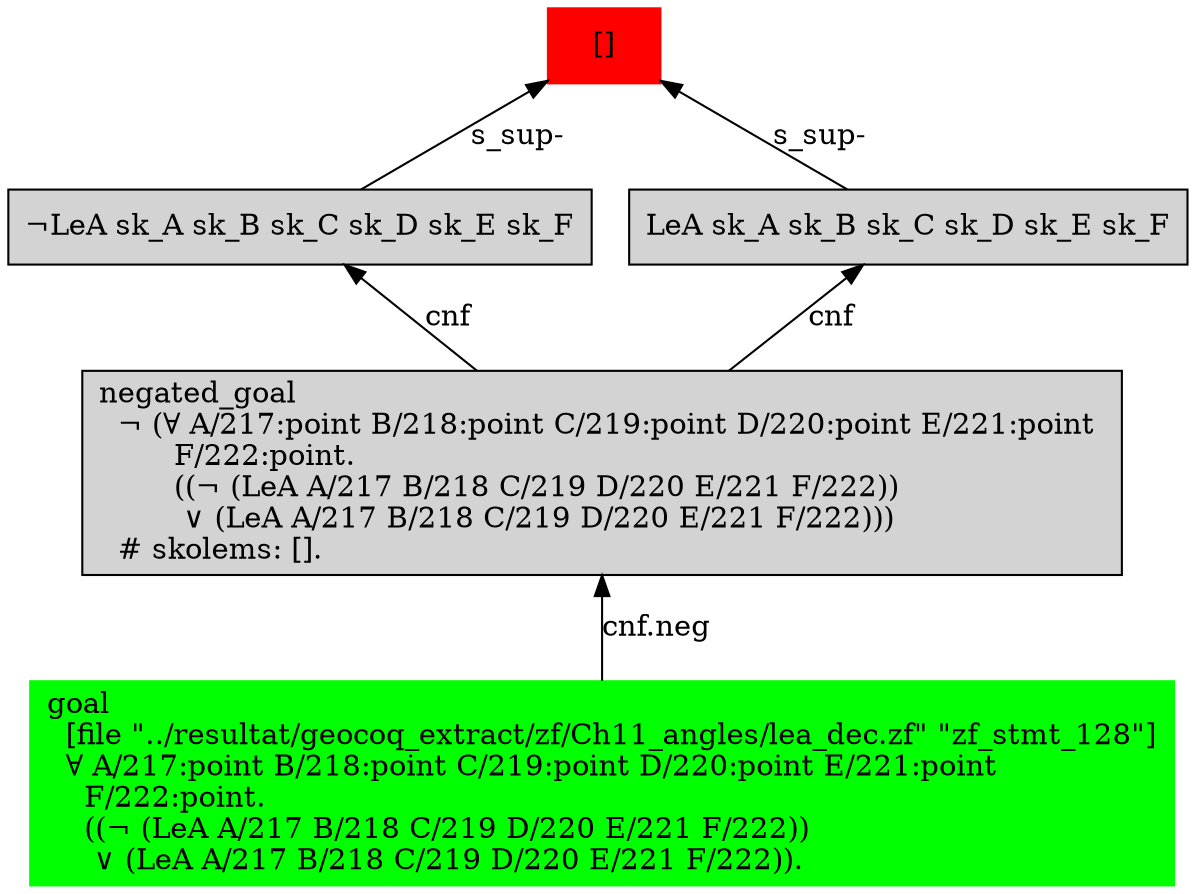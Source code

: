 digraph "unsat_graph" {
  vertex_0 [color=red, label="[]", shape=box, style=filled];
  vertex_0 -> vertex_1 [label="s_sup-\l", dir="back"];
  vertex_1 [shape=box, label="¬LeA sk_A sk_B sk_C sk_D sk_E sk_F\l", style=filled];
  vertex_1 -> vertex_2 [label="cnf", dir="back"];
  vertex_2 [shape=box, label="negated_goal\l  ¬ (∀ A/217:point B/218:point C/219:point D/220:point E/221:point \l        F/222:point.\l        ((¬ (LeA A/217 B/218 C/219 D/220 E/221 F/222))\l         ∨ (LeA A/217 B/218 C/219 D/220 E/221 F/222)))\l  # skolems: [].\l", style=filled];
  vertex_2 -> vertex_3 [label="cnf.neg", dir="back"];
  vertex_3 [color=green, shape=box, label="goal\l  [file \"../resultat/geocoq_extract/zf/Ch11_angles/lea_dec.zf\" \"zf_stmt_128\"]\l  ∀ A/217:point B/218:point C/219:point D/220:point E/221:point \l    F/222:point.\l    ((¬ (LeA A/217 B/218 C/219 D/220 E/221 F/222))\l     ∨ (LeA A/217 B/218 C/219 D/220 E/221 F/222)).\l", style=filled];
  vertex_0 -> vertex_4 [label="s_sup-\l", dir="back"];
  vertex_4 [shape=box, label="LeA sk_A sk_B sk_C sk_D sk_E sk_F\l", style=filled];
  vertex_4 -> vertex_2 [label="cnf", dir="back"];
  }


